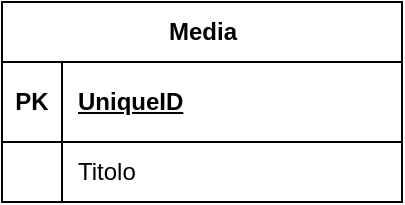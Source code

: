<mxfile version="22.0.8" type="device">
  <diagram name="Pagina-1" id="vEn0sBjo1l5W2BraTBFp">
    <mxGraphModel dx="1120" dy="456" grid="1" gridSize="10" guides="1" tooltips="1" connect="1" arrows="1" fold="1" page="1" pageScale="1" pageWidth="827" pageHeight="1169" math="0" shadow="0">
      <root>
        <mxCell id="0" />
        <mxCell id="1" parent="0" />
        <mxCell id="0aoB7vq1FgrvUMH_4Q7T-14" value="Media" style="shape=table;startSize=30;container=1;collapsible=1;childLayout=tableLayout;fixedRows=1;rowLines=0;fontStyle=1;align=center;resizeLast=1;html=1;" vertex="1" parent="1">
          <mxGeometry x="280" y="120" width="200" height="100" as="geometry">
            <mxRectangle x="720" y="225" width="90" height="30" as="alternateBounds" />
          </mxGeometry>
        </mxCell>
        <mxCell id="0aoB7vq1FgrvUMH_4Q7T-15" value="" style="shape=tableRow;horizontal=0;startSize=0;swimlaneHead=0;swimlaneBody=0;fillColor=none;collapsible=0;dropTarget=0;points=[[0,0.5],[1,0.5]];portConstraint=eastwest;top=0;left=0;right=0;bottom=1;" vertex="1" parent="0aoB7vq1FgrvUMH_4Q7T-14">
          <mxGeometry y="30" width="200" height="40" as="geometry" />
        </mxCell>
        <mxCell id="0aoB7vq1FgrvUMH_4Q7T-16" value="PK" style="shape=partialRectangle;connectable=0;fillColor=none;top=0;left=0;bottom=0;right=0;fontStyle=1;overflow=hidden;whiteSpace=wrap;html=1;" vertex="1" parent="0aoB7vq1FgrvUMH_4Q7T-15">
          <mxGeometry width="30" height="40" as="geometry">
            <mxRectangle width="30" height="40" as="alternateBounds" />
          </mxGeometry>
        </mxCell>
        <mxCell id="0aoB7vq1FgrvUMH_4Q7T-17" value="UniqueID" style="shape=partialRectangle;connectable=0;fillColor=none;top=0;left=0;bottom=0;right=0;align=left;spacingLeft=6;fontStyle=5;overflow=hidden;whiteSpace=wrap;html=1;" vertex="1" parent="0aoB7vq1FgrvUMH_4Q7T-15">
          <mxGeometry x="30" width="170" height="40" as="geometry">
            <mxRectangle width="170" height="40" as="alternateBounds" />
          </mxGeometry>
        </mxCell>
        <mxCell id="0aoB7vq1FgrvUMH_4Q7T-18" value="" style="shape=tableRow;horizontal=0;startSize=0;swimlaneHead=0;swimlaneBody=0;fillColor=none;collapsible=0;dropTarget=0;points=[[0,0.5],[1,0.5]];portConstraint=eastwest;top=0;left=0;right=0;bottom=0;" vertex="1" parent="0aoB7vq1FgrvUMH_4Q7T-14">
          <mxGeometry y="70" width="200" height="30" as="geometry" />
        </mxCell>
        <mxCell id="0aoB7vq1FgrvUMH_4Q7T-19" value="" style="shape=partialRectangle;connectable=0;fillColor=none;top=0;left=0;bottom=0;right=0;editable=1;overflow=hidden;whiteSpace=wrap;html=1;" vertex="1" parent="0aoB7vq1FgrvUMH_4Q7T-18">
          <mxGeometry width="30" height="30" as="geometry">
            <mxRectangle width="30" height="30" as="alternateBounds" />
          </mxGeometry>
        </mxCell>
        <mxCell id="0aoB7vq1FgrvUMH_4Q7T-20" value="Titolo" style="shape=partialRectangle;connectable=0;fillColor=none;top=0;left=0;bottom=0;right=0;align=left;spacingLeft=6;overflow=hidden;whiteSpace=wrap;html=1;" vertex="1" parent="0aoB7vq1FgrvUMH_4Q7T-18">
          <mxGeometry x="30" width="170" height="30" as="geometry">
            <mxRectangle width="170" height="30" as="alternateBounds" />
          </mxGeometry>
        </mxCell>
      </root>
    </mxGraphModel>
  </diagram>
</mxfile>
